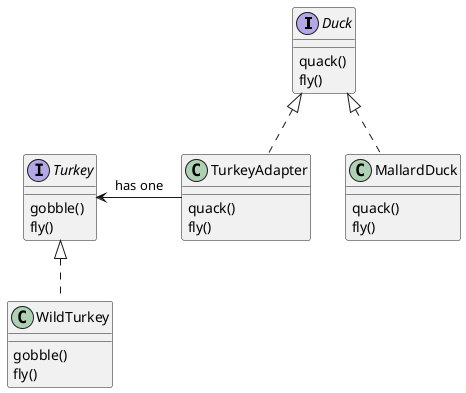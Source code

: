 @startuml

interface Duck {
  quack()
  fly()
}

class MallardDuck implements Duck {
  quack()
  fly()
}

interface Turkey {
  gobble()
  fly()
}

class WildTurkey implements Turkey {
  gobble()
  fly()
}

class TurkeyAdapter implements Duck {
  quack()
  fly()
}

TurkeyAdapter -left--> Turkey : has one

@enduml
